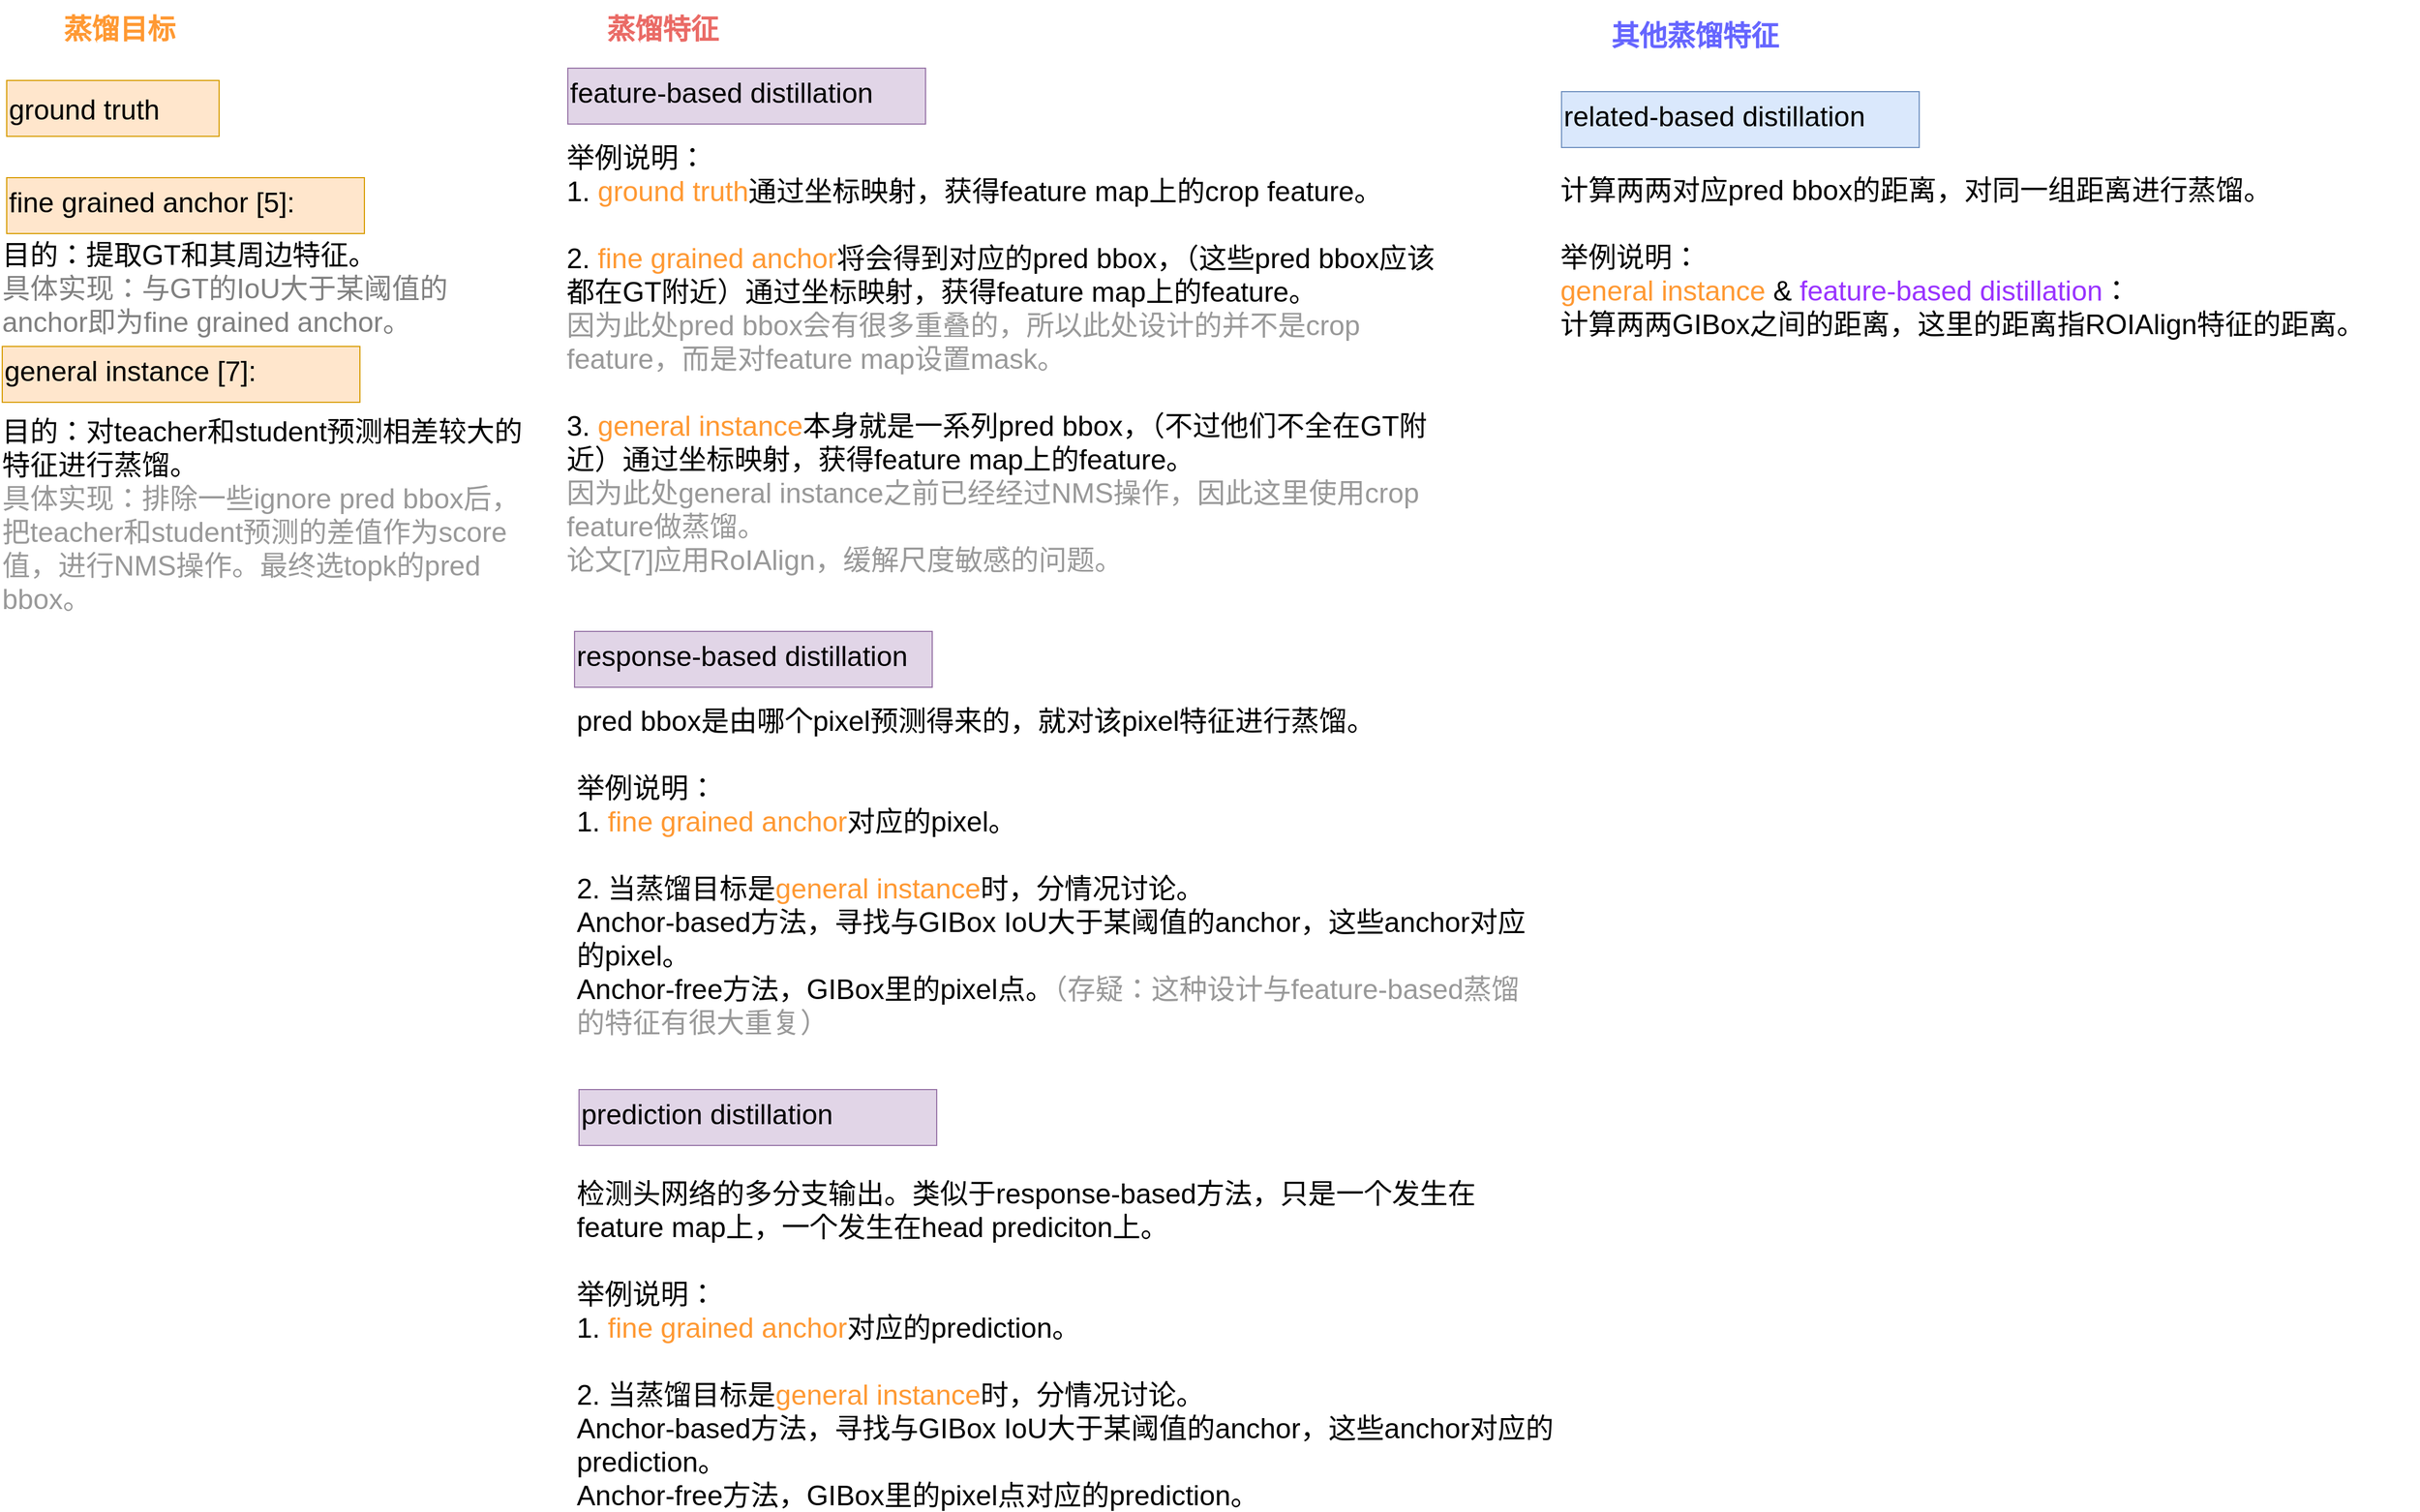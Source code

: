 <mxfile version="14.8.0" type="github">
  <diagram id="ml1PYeEhhPZTZ-uIzzCH" name="Page-1">
    <mxGraphModel dx="4022" dy="1033" grid="0" gridSize="10" guides="1" tooltips="1" connect="1" arrows="1" fold="1" page="1" pageScale="1" pageWidth="1527" pageHeight="1569" math="0" shadow="0">
      <root>
        <mxCell id="0" />
        <mxCell id="1" parent="0" />
        <mxCell id="SYHJZ1mB10wvJjzbVK0V-1" value="蒸馏目标" style="text;html=1;strokeColor=none;fillColor=none;align=center;verticalAlign=middle;whiteSpace=wrap;rounded=0;labelBackgroundColor=#ffffff;fontSize=25;fontColor=#FF9933;fontStyle=1" vertex="1" parent="1">
          <mxGeometry x="-172" y="24.5" width="182" height="48" as="geometry" />
        </mxCell>
        <mxCell id="SYHJZ1mB10wvJjzbVK0V-2" value="蒸馏特征" style="text;html=1;strokeColor=none;fillColor=none;align=center;verticalAlign=middle;whiteSpace=wrap;rounded=0;fontSize=25;fontStyle=1;fontColor=#EA6B66;" vertex="1" parent="1">
          <mxGeometry x="330" y="27" width="150" height="43" as="geometry" />
        </mxCell>
        <mxCell id="SYHJZ1mB10wvJjzbVK0V-3" value="其他蒸馏特征" style="text;html=1;strokeColor=none;fillColor=none;align=center;verticalAlign=middle;whiteSpace=wrap;rounded=0;fontColor=#6666FF;fontStyle=1;fontSize=25;" vertex="1" parent="1">
          <mxGeometry x="1231" y="33" width="195" height="43" as="geometry" />
        </mxCell>
        <mxCell id="SYHJZ1mB10wvJjzbVK0V-5" value="ground truth" style="text;html=1;strokeColor=#d79b00;fillColor=#ffe6cc;align=left;verticalAlign=middle;whiteSpace=wrap;rounded=0;fontSize=25;" vertex="1" parent="1">
          <mxGeometry x="-182" y="96" width="190" height="50" as="geometry" />
        </mxCell>
        <mxCell id="SYHJZ1mB10wvJjzbVK0V-6" value="举例说明：&lt;br style=&quot;font-size: 25px;&quot;&gt;1. &lt;font color=&quot;#ff9933&quot; style=&quot;font-size: 25px;&quot;&gt;ground truth&lt;/font&gt;通过坐标映射，获得feature map上的crop feature。&lt;br style=&quot;font-size: 25px;&quot;&gt;&lt;br style=&quot;font-size: 25px;&quot;&gt;2. &lt;font color=&quot;#ff9933&quot; style=&quot;font-size: 25px;&quot;&gt;fine grained anchor&lt;/font&gt;将会得到对应的pred bbox，（这些pred bbox应该都在GT附近）通过坐标映射，获得feature map上的feature。&lt;br style=&quot;font-size: 25px;&quot;&gt;&lt;font color=&quot;#999999&quot; style=&quot;font-size: 25px;&quot;&gt;因为此处pred bbox会有很多重叠的，所以此处设计的并不是crop feature，而是对feature map设置mask。&lt;/font&gt;&lt;br style=&quot;font-size: 25px;&quot;&gt;&lt;br style=&quot;font-size: 25px;&quot;&gt;3. &lt;font color=&quot;#ff9933&quot; style=&quot;font-size: 25px;&quot;&gt;general instance&lt;/font&gt;本身就是一系列pred bbox，（不过他们不全在GT附近）通过坐标映射，获得feature map上的feature。&lt;br style=&quot;font-size: 25px;&quot;&gt;&lt;font color=&quot;#999999&quot; style=&quot;font-size: 25px;&quot;&gt;因为此处general instance之前已经经过NMS操作，因此这里使用crop feature做蒸馏。&lt;br style=&quot;font-size: 25px;&quot;&gt;论文[7]应用RoIAlign，缓解尺度敏感的问题。&lt;/font&gt;" style="text;html=1;strokeColor=none;fillColor=none;align=left;verticalAlign=middle;whiteSpace=wrap;rounded=0;fontSize=25;" vertex="1" parent="1">
          <mxGeometry x="317" y="146" width="793" height="396" as="geometry" />
        </mxCell>
        <mxCell id="SYHJZ1mB10wvJjzbVK0V-8" value="目的：提取GT和其周边特征。&lt;br style=&quot;font-size: 25px;&quot;&gt;&lt;font color=&quot;#808080&quot; style=&quot;font-size: 25px;&quot;&gt;具体实现：与GT的IoU大于某阈值的anchor即为fine grained anchor。&lt;/font&gt;" style="text;html=1;strokeColor=none;fillColor=none;align=left;verticalAlign=middle;whiteSpace=wrap;rounded=0;fontSize=25;" vertex="1" parent="1">
          <mxGeometry x="-188" y="251" width="476" height="60" as="geometry" />
        </mxCell>
        <mxCell id="SYHJZ1mB10wvJjzbVK0V-9" value="目的：对teacher和student预测相差较大的特征进行蒸馏。&lt;br style=&quot;font-size: 25px;&quot;&gt;&lt;font color=&quot;#999999&quot; style=&quot;font-size: 25px;&quot;&gt;具体实现：排除一些ignore pred bbox后，把teacher和student预测的差值作为score值，进行NMS操作。最终选topk的pred bbox。&lt;/font&gt;" style="text;html=1;strokeColor=none;fillColor=none;align=left;verticalAlign=middle;whiteSpace=wrap;rounded=0;fontSize=25;" vertex="1" parent="1">
          <mxGeometry x="-188" y="363" width="482" height="242" as="geometry" />
        </mxCell>
        <mxCell id="SYHJZ1mB10wvJjzbVK0V-10" value="pred bbox是由哪个pixel预测得来的，就对该pixel特征进行蒸馏。&lt;br style=&quot;font-size: 25px;&quot;&gt;&lt;br style=&quot;font-size: 25px;&quot;&gt;举例说明：&lt;br style=&quot;font-size: 25px;&quot;&gt;1. &lt;font color=&quot;#ff9933&quot; style=&quot;font-size: 25px;&quot;&gt;fine grained anchor&lt;/font&gt;对应的pixel。&lt;br style=&quot;font-size: 25px;&quot;&gt;&lt;br style=&quot;font-size: 25px;&quot;&gt;2. 当蒸馏目标是&lt;font color=&quot;#ff9933&quot; style=&quot;font-size: 25px;&quot;&gt;general instance&lt;/font&gt;时，分情况讨论。&lt;br style=&quot;font-size: 25px;&quot;&gt;&lt;span style=&quot;font-size: 25px;&quot;&gt;Anchor-based方法，&lt;/span&gt;&lt;span style=&quot;font-size: 25px;&quot;&gt;寻找与GIBox IoU大于某阈值的anchor，这些anchor对应的pixel。&lt;/span&gt;&lt;br style=&quot;font-size: 25px;&quot;&gt;&lt;blockquote style=&quot;margin: 0px 0px 0px 40px; border: none; padding: 0px; font-size: 25px;&quot;&gt;&lt;/blockquote&gt;&lt;span style=&quot;font-size: 25px;&quot;&gt;Anchor-free方法，&lt;/span&gt;GIBox里的pixel点。&lt;font color=&quot;#999999&quot; style=&quot;font-size: 25px;&quot;&gt;（存疑：这种设计与feature-based蒸馏的特征有很大重复）&lt;/font&gt;" style="text;html=1;strokeColor=none;fillColor=none;align=left;verticalAlign=middle;whiteSpace=wrap;rounded=0;fontSize=25;" vertex="1" parent="1">
          <mxGeometry x="326" y="728" width="865" height="150" as="geometry" />
        </mxCell>
        <mxCell id="SYHJZ1mB10wvJjzbVK0V-11" value="检测头网络的多分支输出。类似于response-based方法，只是一个发生在feature map上，一个发生在head prediciton上。&lt;br style=&quot;font-size: 25px;&quot;&gt;&lt;br style=&quot;font-size: 25px;&quot;&gt;举例说明：&lt;br style=&quot;font-size: 25px;&quot;&gt;1. &lt;font color=&quot;#ff9933&quot; style=&quot;font-size: 25px;&quot;&gt;fine grained anchor&lt;/font&gt;对应的prediction。&lt;br style=&quot;font-size: 25px;&quot;&gt;&lt;br style=&quot;font-size: 25px;&quot;&gt;2. 当蒸馏目标是&lt;font color=&quot;#ff9933&quot; style=&quot;font-size: 25px;&quot;&gt;general instance&lt;/font&gt;时，分情况讨论。&lt;br style=&quot;font-size: 25px;&quot;&gt;Anchor-based方法，寻找与GIBox IoU大于某阈值的anchor，这些anchor对应的prediction。&lt;br style=&quot;font-size: 25px;&quot;&gt;Anchor-free方法，GIBox里的pixel点对应的prediction。" style="text;html=1;strokeColor=none;fillColor=none;align=left;verticalAlign=middle;whiteSpace=wrap;rounded=0;fontSize=25;" vertex="1" parent="1">
          <mxGeometry x="326" y="1151" width="882" height="150" as="geometry" />
        </mxCell>
        <mxCell id="SYHJZ1mB10wvJjzbVK0V-12" value="计算两两对应pred bbox的距离，对同一组距离进行蒸馏。&lt;br style=&quot;font-size: 25px;&quot;&gt;&lt;br style=&quot;font-size: 25px;&quot;&gt;举例说明：&lt;br style=&quot;font-size: 25px;&quot;&gt;&lt;font color=&quot;#ff9933&quot; style=&quot;font-size: 25px;&quot;&gt;general instance&lt;/font&gt; &amp;amp;&lt;font color=&quot;#9933ff&quot; style=&quot;font-size: 25px;&quot;&gt; feature-based distillation&lt;/font&gt;：&lt;br style=&quot;font-size: 25px;&quot;&gt;计算两两GIBox之间的距离，这里的距离指ROIAlign特征的距离。" style="text;html=1;strokeColor=none;fillColor=none;align=left;verticalAlign=middle;whiteSpace=wrap;rounded=0;fontSize=25;" vertex="1" parent="1">
          <mxGeometry x="1206" y="85" width="770" height="335" as="geometry" />
        </mxCell>
        <mxCell id="SYHJZ1mB10wvJjzbVK0V-13" value="&lt;span style=&quot;color: rgb(0, 0, 0); font-family: helvetica; font-size: 25px; font-style: normal; font-weight: 400; letter-spacing: normal; text-align: left; text-indent: 0px; text-transform: none; word-spacing: 0px; display: inline; float: none;&quot;&gt;fine grained anchor [5]:&lt;/span&gt;" style="text;whiteSpace=wrap;html=1;fillColor=#ffe6cc;strokeColor=#d79b00;fontSize=25;" vertex="1" parent="1">
          <mxGeometry x="-182" y="183" width="320" height="50" as="geometry" />
        </mxCell>
        <mxCell id="SYHJZ1mB10wvJjzbVK0V-14" value="&lt;span style=&quot;color: rgb(0, 0, 0); font-family: helvetica; font-size: 25px; font-style: normal; font-weight: 400; letter-spacing: normal; text-align: left; text-indent: 0px; text-transform: none; word-spacing: 0px; display: inline; float: none;&quot;&gt;general instance [7]:&lt;/span&gt;" style="text;whiteSpace=wrap;html=1;fillColor=#ffe6cc;strokeColor=#d79b00;fontSize=25;" vertex="1" parent="1">
          <mxGeometry x="-186" y="334" width="320" height="50" as="geometry" />
        </mxCell>
        <mxCell id="SYHJZ1mB10wvJjzbVK0V-16" value="&lt;span style=&quot;color: rgb(0, 0, 0); font-family: helvetica; font-size: 25px; font-style: normal; font-weight: 400; letter-spacing: normal; text-align: left; text-indent: 0px; text-transform: none; word-spacing: 0px; display: inline; float: none;&quot;&gt;feature-based distillation&lt;/span&gt;" style="text;whiteSpace=wrap;html=1;fontSize=25;fillColor=#e1d5e7;strokeColor=#9673a6;" vertex="1" parent="1">
          <mxGeometry x="320" y="85" width="320" height="50" as="geometry" />
        </mxCell>
        <mxCell id="SYHJZ1mB10wvJjzbVK0V-17" value="&lt;span style=&quot;font-size: 25px;&quot;&gt;response-based&amp;nbsp;&lt;/span&gt;&lt;span style=&quot;font-family: helvetica; font-size: 25px;&quot;&gt;distillation&lt;/span&gt;" style="text;whiteSpace=wrap;html=1;fontSize=25;fillColor=#e1d5e7;strokeColor=#9673a6;" vertex="1" parent="1">
          <mxGeometry x="326" y="589" width="320" height="50" as="geometry" />
        </mxCell>
        <mxCell id="SYHJZ1mB10wvJjzbVK0V-19" value="&lt;span style=&quot;color: rgb(0, 0, 0); font-family: helvetica; font-size: 25px; font-style: normal; font-weight: 400; letter-spacing: normal; text-align: left; text-indent: 0px; text-transform: none; word-spacing: 0px; display: inline; float: none;&quot;&gt;prediction distillation&lt;/span&gt;" style="text;whiteSpace=wrap;html=1;fontSize=25;fillColor=#e1d5e7;strokeColor=#9673a6;" vertex="1" parent="1">
          <mxGeometry x="330" y="999" width="320" height="50" as="geometry" />
        </mxCell>
        <mxCell id="SYHJZ1mB10wvJjzbVK0V-20" value="&lt;span style=&quot;color: rgb(0, 0, 0); font-family: helvetica; font-size: 25px; font-style: normal; font-weight: 400; letter-spacing: normal; text-align: left; text-indent: 0px; text-transform: none; word-spacing: 0px; display: inline; float: none;&quot;&gt;related-based&amp;nbsp;&lt;/span&gt;&lt;span style=&quot;font-family: helvetica; font-size: 25px;&quot;&gt;distillation&lt;/span&gt;" style="text;whiteSpace=wrap;html=1;fontSize=25;fillColor=#dae8fc;strokeColor=#6c8ebf;" vertex="1" parent="1">
          <mxGeometry x="1209" y="106" width="320" height="50" as="geometry" />
        </mxCell>
      </root>
    </mxGraphModel>
  </diagram>
</mxfile>
